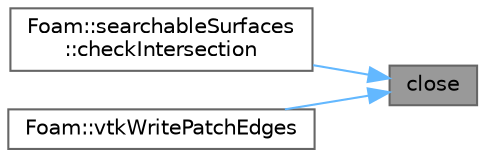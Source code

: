 digraph "close"
{
 // LATEX_PDF_SIZE
  bgcolor="transparent";
  edge [fontname=Helvetica,fontsize=10,labelfontname=Helvetica,labelfontsize=10];
  node [fontname=Helvetica,fontsize=10,shape=box,height=0.2,width=0.4];
  rankdir="RL";
  Node1 [id="Node000001",label="close",height=0.2,width=0.4,color="gray40", fillcolor="grey60", style="filled", fontcolor="black",tooltip=" "];
  Node1 -> Node2 [id="edge1_Node000001_Node000002",dir="back",color="steelblue1",style="solid",tooltip=" "];
  Node2 [id="Node000002",label="Foam::searchableSurfaces\l::checkIntersection",height=0.2,width=0.4,color="grey40", fillcolor="white", style="filled",URL="$classFoam_1_1searchableSurfaces.html#a3283074691c1cf3ab89349e10436da13",tooltip=" "];
  Node1 -> Node3 [id="edge2_Node000001_Node000003",dir="back",color="steelblue1",style="solid",tooltip=" "];
  Node3 [id="Node000003",label="Foam::vtkWritePatchEdges",height=0.2,width=0.4,color="grey40", fillcolor="white", style="filled",URL="$namespaceFoam.html#a4cc56bae7c6b4ae02b9a35614336b8ea",tooltip=" "];
}
